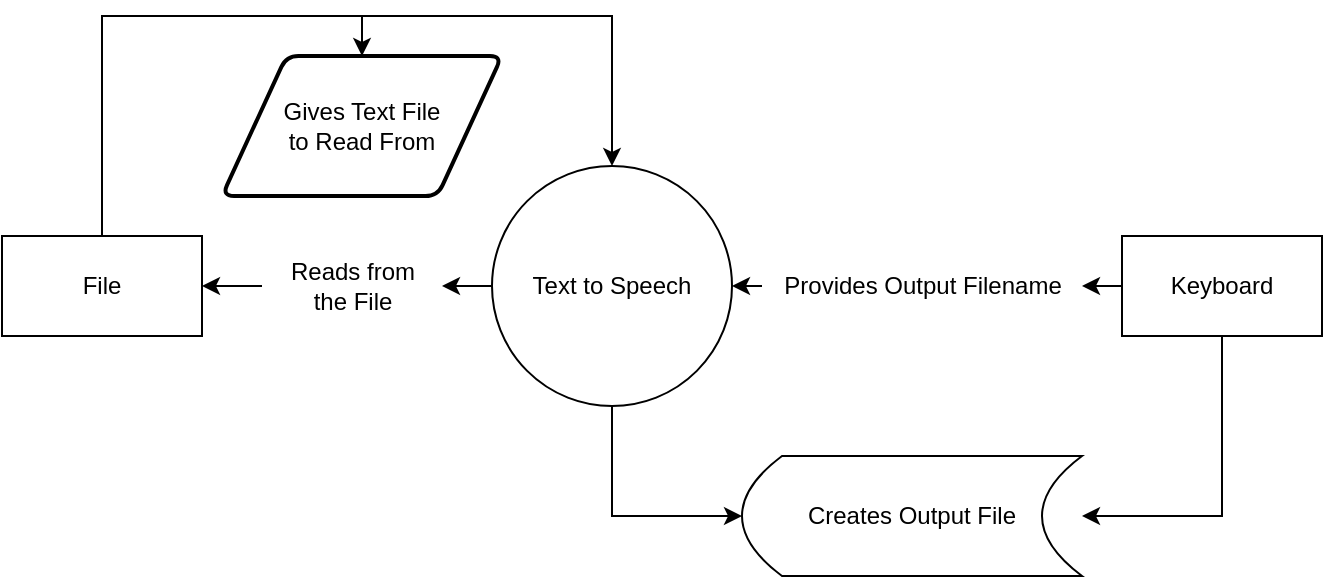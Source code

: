 <mxfile version="24.4.0" type="device">
  <diagram name="Page-1" id="RTotbi8C4EwSEV28XzKA">
    <mxGraphModel dx="1393" dy="758" grid="1" gridSize="10" guides="1" tooltips="1" connect="1" arrows="1" fold="1" page="1" pageScale="1" pageWidth="850" pageHeight="1100" math="0" shadow="0">
      <root>
        <mxCell id="0" />
        <mxCell id="1" parent="0" />
        <mxCell id="OS5yNtTstuqsKu3GFZPS-36" style="edgeStyle=orthogonalEdgeStyle;rounded=0;orthogonalLoop=1;jettySize=auto;html=1;exitX=0.5;exitY=1;exitDx=0;exitDy=0;entryX=1;entryY=0.5;entryDx=0;entryDy=0;" edge="1" parent="1" source="OS5yNtTstuqsKu3GFZPS-1" target="OS5yNtTstuqsKu3GFZPS-33">
          <mxGeometry relative="1" as="geometry" />
        </mxCell>
        <mxCell id="OS5yNtTstuqsKu3GFZPS-38" style="edgeStyle=orthogonalEdgeStyle;rounded=0;orthogonalLoop=1;jettySize=auto;html=1;exitX=0;exitY=0.5;exitDx=0;exitDy=0;entryX=1;entryY=0.5;entryDx=0;entryDy=0;" edge="1" parent="1" source="OS5yNtTstuqsKu3GFZPS-14" target="OS5yNtTstuqsKu3GFZPS-3">
          <mxGeometry relative="1" as="geometry" />
        </mxCell>
        <mxCell id="OS5yNtTstuqsKu3GFZPS-1" value="Keyboard" style="html=1;dashed=0;whiteSpace=wrap;" vertex="1" parent="1">
          <mxGeometry x="680" y="320" width="100" height="50" as="geometry" />
        </mxCell>
        <mxCell id="OS5yNtTstuqsKu3GFZPS-26" style="edgeStyle=orthogonalEdgeStyle;rounded=0;orthogonalLoop=1;jettySize=auto;html=1;exitX=0.5;exitY=0;exitDx=0;exitDy=0;entryX=0.5;entryY=0;entryDx=0;entryDy=0;" edge="1" parent="1" source="OS5yNtTstuqsKu3GFZPS-31" target="OS5yNtTstuqsKu3GFZPS-3">
          <mxGeometry relative="1" as="geometry" />
        </mxCell>
        <mxCell id="OS5yNtTstuqsKu3GFZPS-2" value="File" style="html=1;dashed=0;whiteSpace=wrap;" vertex="1" parent="1">
          <mxGeometry x="120" y="320" width="100" height="50" as="geometry" />
        </mxCell>
        <mxCell id="OS5yNtTstuqsKu3GFZPS-9" style="edgeStyle=orthogonalEdgeStyle;rounded=0;orthogonalLoop=1;jettySize=auto;html=1;exitX=0;exitY=0.5;exitDx=0;exitDy=0;entryX=1;entryY=0.5;entryDx=0;entryDy=0;" edge="1" parent="1" source="OS5yNtTstuqsKu3GFZPS-5" target="OS5yNtTstuqsKu3GFZPS-2">
          <mxGeometry relative="1" as="geometry" />
        </mxCell>
        <mxCell id="OS5yNtTstuqsKu3GFZPS-40" style="edgeStyle=orthogonalEdgeStyle;rounded=0;orthogonalLoop=1;jettySize=auto;html=1;exitX=0.5;exitY=1;exitDx=0;exitDy=0;entryX=0;entryY=0.5;entryDx=0;entryDy=0;" edge="1" parent="1" source="OS5yNtTstuqsKu3GFZPS-3" target="OS5yNtTstuqsKu3GFZPS-33">
          <mxGeometry relative="1" as="geometry" />
        </mxCell>
        <mxCell id="OS5yNtTstuqsKu3GFZPS-3" value="Text to Speech" style="shape=ellipse;html=1;dashed=0;whiteSpace=wrap;perimeter=ellipsePerimeter;" vertex="1" parent="1">
          <mxGeometry x="365" y="285" width="120" height="120" as="geometry" />
        </mxCell>
        <mxCell id="OS5yNtTstuqsKu3GFZPS-10" value="" style="edgeStyle=orthogonalEdgeStyle;rounded=0;orthogonalLoop=1;jettySize=auto;html=1;exitX=0;exitY=0.5;exitDx=0;exitDy=0;entryX=1;entryY=0.5;entryDx=0;entryDy=0;" edge="1" parent="1" source="OS5yNtTstuqsKu3GFZPS-3" target="OS5yNtTstuqsKu3GFZPS-5">
          <mxGeometry relative="1" as="geometry">
            <mxPoint x="365" y="345" as="sourcePoint" />
            <mxPoint x="220" y="345" as="targetPoint" />
          </mxGeometry>
        </mxCell>
        <mxCell id="OS5yNtTstuqsKu3GFZPS-5" value="Reads from&lt;div&gt;the File&lt;/div&gt;" style="text;html=1;align=center;verticalAlign=middle;resizable=0;points=[];autosize=1;strokeColor=none;fillColor=none;" vertex="1" parent="1">
          <mxGeometry x="250" y="325" width="90" height="40" as="geometry" />
        </mxCell>
        <mxCell id="OS5yNtTstuqsKu3GFZPS-32" value="" style="edgeStyle=orthogonalEdgeStyle;rounded=0;orthogonalLoop=1;jettySize=auto;html=1;exitX=0.5;exitY=0;exitDx=0;exitDy=0;entryX=0.5;entryY=0;entryDx=0;entryDy=0;" edge="1" parent="1" source="OS5yNtTstuqsKu3GFZPS-2" target="OS5yNtTstuqsKu3GFZPS-31">
          <mxGeometry relative="1" as="geometry">
            <mxPoint x="170" y="320" as="sourcePoint" />
            <mxPoint x="425" y="285" as="targetPoint" />
          </mxGeometry>
        </mxCell>
        <mxCell id="OS5yNtTstuqsKu3GFZPS-31" value="Gives Text File&lt;div&gt;to Read From&lt;/div&gt;" style="shape=parallelogram;html=1;strokeWidth=2;perimeter=parallelogramPerimeter;whiteSpace=wrap;rounded=1;arcSize=12;size=0.23;" vertex="1" parent="1">
          <mxGeometry x="230" y="230" width="140" height="70" as="geometry" />
        </mxCell>
        <mxCell id="OS5yNtTstuqsKu3GFZPS-33" value="&lt;span style=&quot;text-wrap: nowrap;&quot;&gt;Creates Output File&lt;/span&gt;" style="shape=dataStorage;whiteSpace=wrap;html=1;fixedSize=1;" vertex="1" parent="1">
          <mxGeometry x="490" y="430" width="170" height="60" as="geometry" />
        </mxCell>
        <mxCell id="OS5yNtTstuqsKu3GFZPS-39" value="" style="edgeStyle=orthogonalEdgeStyle;rounded=0;orthogonalLoop=1;jettySize=auto;html=1;exitX=0;exitY=0.5;exitDx=0;exitDy=0;entryX=1;entryY=0.5;entryDx=0;entryDy=0;" edge="1" parent="1" source="OS5yNtTstuqsKu3GFZPS-1" target="OS5yNtTstuqsKu3GFZPS-14">
          <mxGeometry relative="1" as="geometry">
            <mxPoint x="680" y="345" as="sourcePoint" />
            <mxPoint x="485" y="345" as="targetPoint" />
          </mxGeometry>
        </mxCell>
        <mxCell id="OS5yNtTstuqsKu3GFZPS-14" value="Provides Output Filename" style="text;html=1;align=center;verticalAlign=middle;resizable=0;points=[];autosize=1;strokeColor=none;fillColor=none;" vertex="1" parent="1">
          <mxGeometry x="500" y="330" width="160" height="30" as="geometry" />
        </mxCell>
      </root>
    </mxGraphModel>
  </diagram>
</mxfile>
